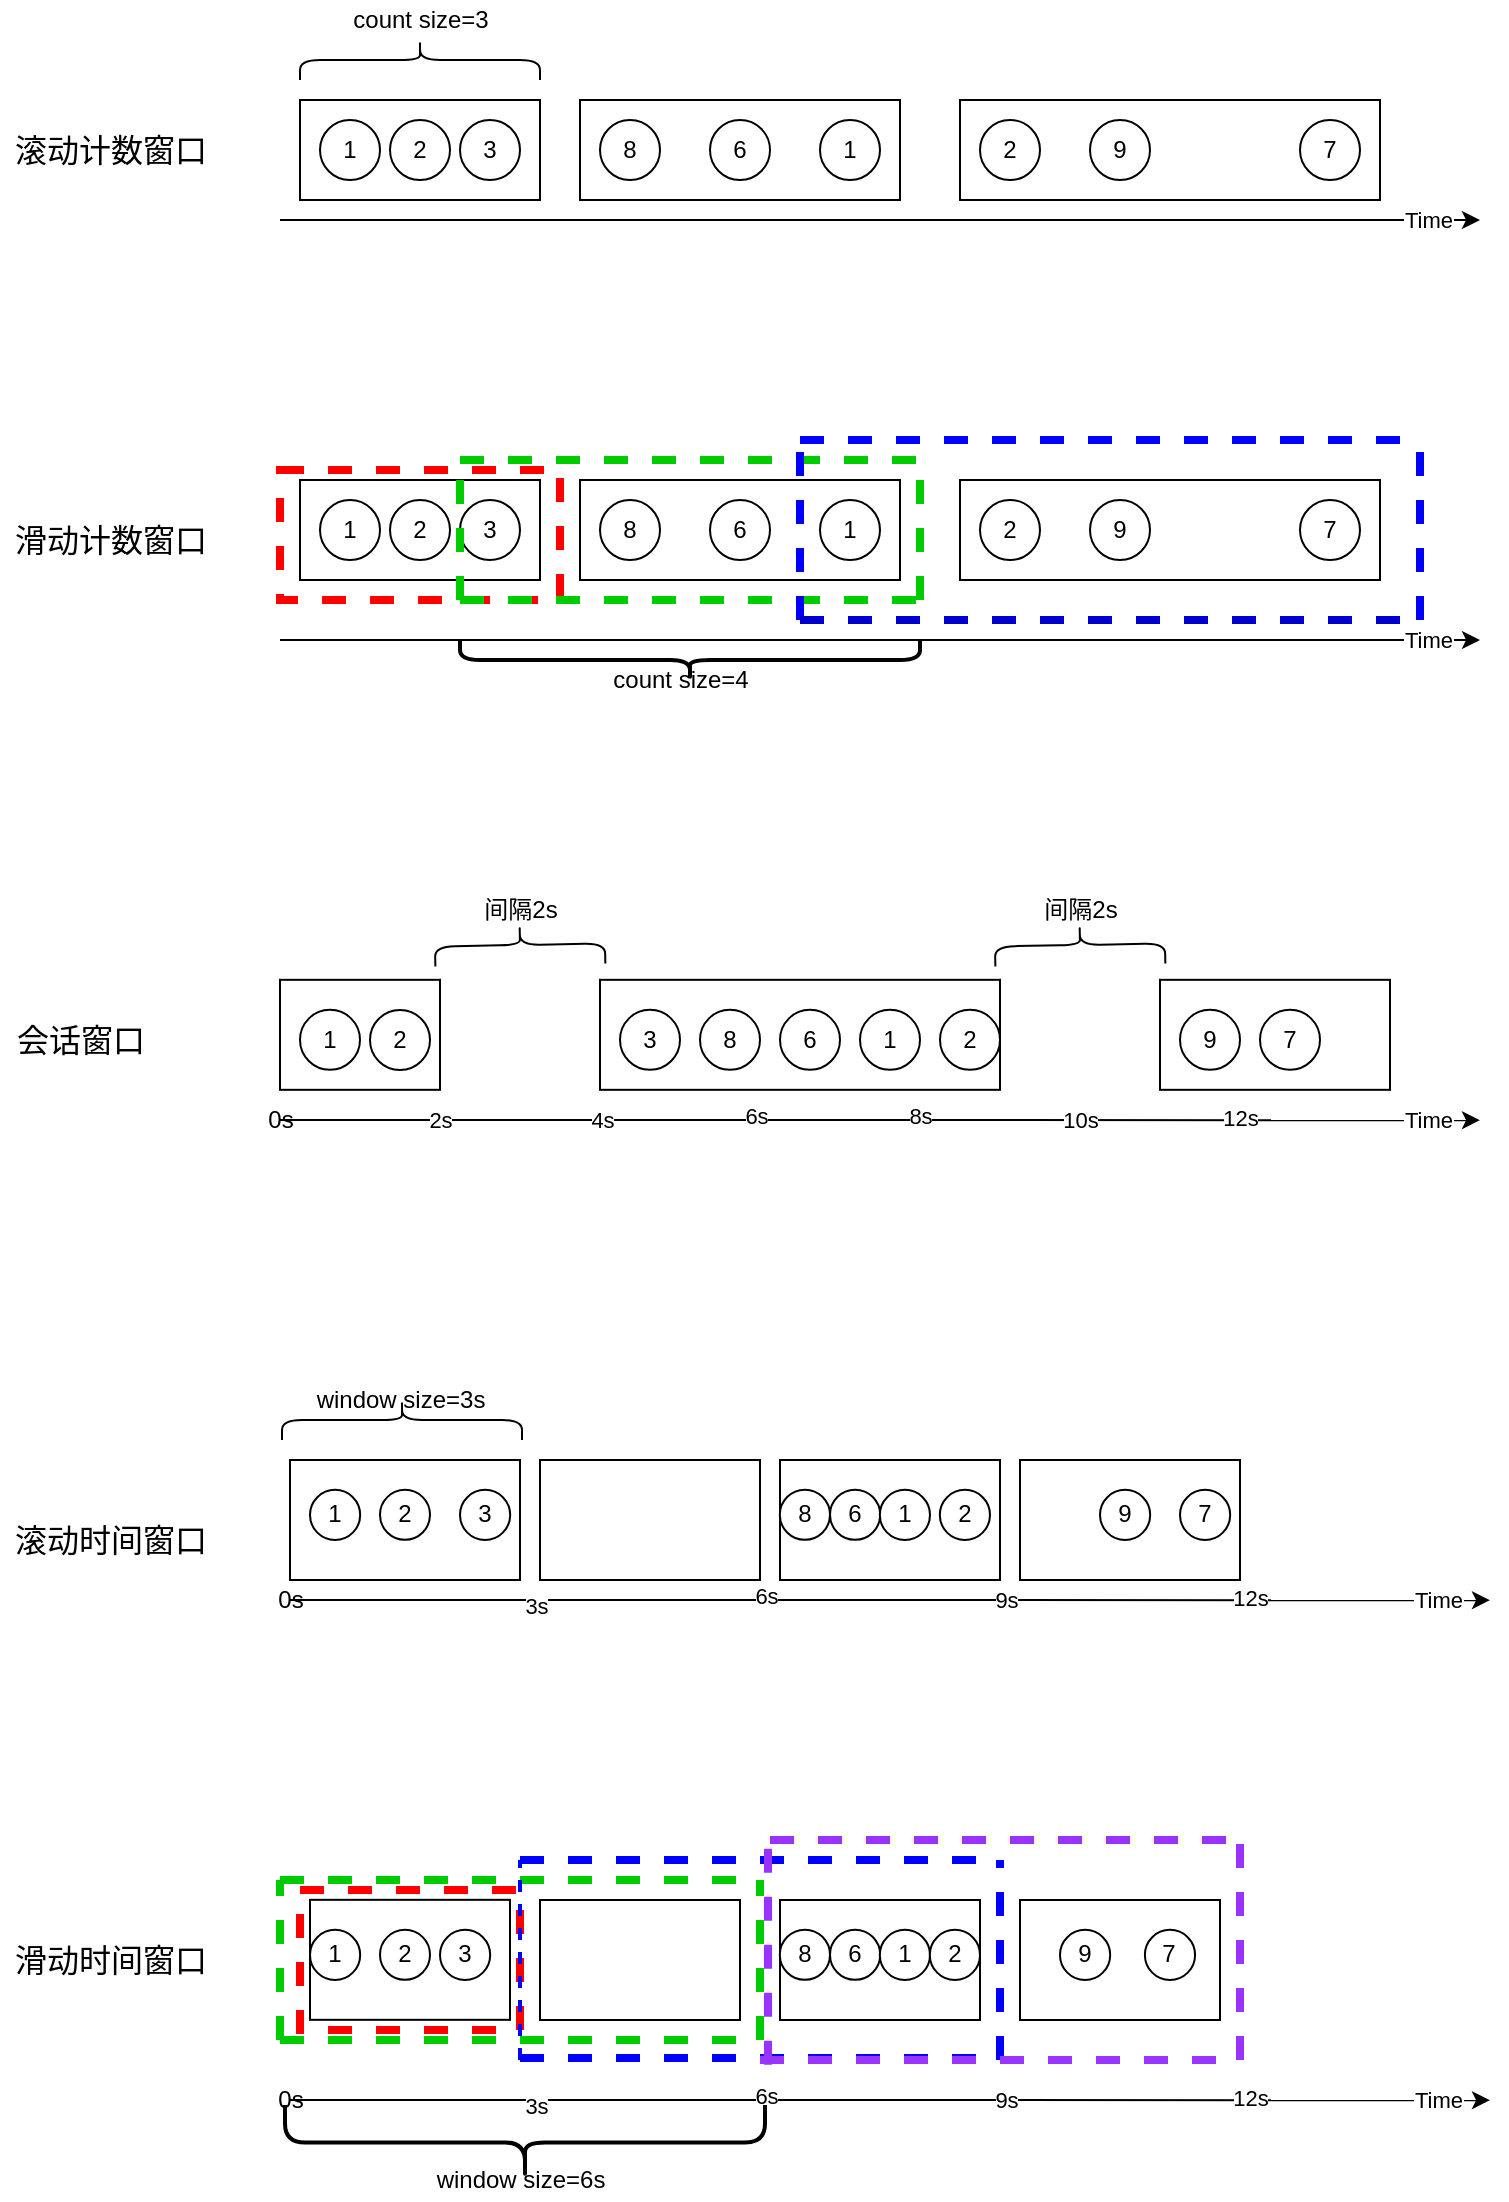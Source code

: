 <mxfile version="13.5.8" type="github">
  <diagram id="mRK1zC10a4YXBNRhGLgW" name="Page-1">
    <mxGraphModel dx="946" dy="662" grid="1" gridSize="10" guides="1" tooltips="1" connect="1" arrows="1" fold="1" page="1" pageScale="1" pageWidth="827" pageHeight="1169" background="none" math="0" shadow="0">
      <root>
        <mxCell id="0" />
        <mxCell id="1" parent="0" />
        <mxCell id="Za427O05cXuheI7HC3TR-265" value="" style="rounded=0;whiteSpace=wrap;html=1;strokeWidth=4;strokeColor=#FF0000;dashed=1;" parent="1" vertex="1">
          <mxGeometry x="170" y="1015" width="110" height="70" as="geometry" />
        </mxCell>
        <mxCell id="Za427O05cXuheI7HC3TR-227" value="" style="rounded=0;whiteSpace=wrap;html=1;strokeWidth=1;" parent="1" vertex="1">
          <mxGeometry x="530" y="800" width="110" height="60" as="geometry" />
        </mxCell>
        <mxCell id="Za427O05cXuheI7HC3TR-226" value="" style="rounded=0;whiteSpace=wrap;html=1;strokeWidth=1;" parent="1" vertex="1">
          <mxGeometry x="410" y="800" width="110" height="60" as="geometry" />
        </mxCell>
        <mxCell id="Za427O05cXuheI7HC3TR-225" value="" style="rounded=0;whiteSpace=wrap;html=1;strokeWidth=1;" parent="1" vertex="1">
          <mxGeometry x="290" y="800" width="110" height="60" as="geometry" />
        </mxCell>
        <mxCell id="Za427O05cXuheI7HC3TR-224" value="" style="rounded=0;whiteSpace=wrap;html=1;strokeWidth=1;" parent="1" vertex="1">
          <mxGeometry x="165" y="800" width="115" height="60" as="geometry" />
        </mxCell>
        <mxCell id="Za427O05cXuheI7HC3TR-124" value="" style="rounded=0;whiteSpace=wrap;html=1;strokeColor=#000000;strokeWidth=1;" parent="1" vertex="1">
          <mxGeometry x="600" y="559.91" width="115" height="55" as="geometry" />
        </mxCell>
        <mxCell id="Za427O05cXuheI7HC3TR-121" value="" style="rounded=0;whiteSpace=wrap;html=1;strokeColor=#000000;strokeWidth=1;" parent="1" vertex="1">
          <mxGeometry x="320" y="559.91" width="200" height="55" as="geometry" />
        </mxCell>
        <mxCell id="Za427O05cXuheI7HC3TR-119" value="" style="rounded=0;whiteSpace=wrap;html=1;strokeWidth=1;" parent="1" vertex="1">
          <mxGeometry x="160" y="559.91" width="80" height="55" as="geometry" />
        </mxCell>
        <mxCell id="Za427O05cXuheI7HC3TR-71" value="" style="rounded=0;whiteSpace=wrap;html=1;strokeWidth=4;dashed=1;strokeColor=#FF0000;" parent="1" vertex="1">
          <mxGeometry x="160" y="305" width="140" height="65" as="geometry" />
        </mxCell>
        <mxCell id="Za427O05cXuheI7HC3TR-1" value="" style="endArrow=classic;html=1;" parent="1" edge="1">
          <mxGeometry relative="1" as="geometry">
            <mxPoint x="160" y="180" as="sourcePoint" />
            <mxPoint x="760" y="180" as="targetPoint" />
          </mxGeometry>
        </mxCell>
        <mxCell id="Za427O05cXuheI7HC3TR-31" value="Time" style="edgeLabel;html=1;align=center;verticalAlign=middle;resizable=0;points=[];" parent="Za427O05cXuheI7HC3TR-1" vertex="1" connectable="0">
          <mxGeometry x="0.823" y="-2" relative="1" as="geometry">
            <mxPoint x="27" y="-2" as="offset" />
          </mxGeometry>
        </mxCell>
        <mxCell id="Za427O05cXuheI7HC3TR-7" value="" style="rounded=0;whiteSpace=wrap;html=1;" parent="1" vertex="1">
          <mxGeometry x="170" y="120" width="120" height="50" as="geometry" />
        </mxCell>
        <mxCell id="Za427O05cXuheI7HC3TR-10" value="1" style="ellipse;whiteSpace=wrap;html=1;aspect=fixed;" parent="1" vertex="1">
          <mxGeometry x="180" y="130" width="30" height="30" as="geometry" />
        </mxCell>
        <mxCell id="Za427O05cXuheI7HC3TR-12" value="2" style="ellipse;whiteSpace=wrap;html=1;aspect=fixed;" parent="1" vertex="1">
          <mxGeometry x="215" y="130" width="30" height="30" as="geometry" />
        </mxCell>
        <mxCell id="Za427O05cXuheI7HC3TR-13" value="3" style="ellipse;whiteSpace=wrap;html=1;aspect=fixed;" parent="1" vertex="1">
          <mxGeometry x="250" y="130" width="30" height="30" as="geometry" />
        </mxCell>
        <mxCell id="Za427O05cXuheI7HC3TR-19" value="" style="rounded=0;whiteSpace=wrap;html=1;" parent="1" vertex="1">
          <mxGeometry x="310" y="120" width="160" height="50" as="geometry" />
        </mxCell>
        <mxCell id="Za427O05cXuheI7HC3TR-20" value="8" style="ellipse;whiteSpace=wrap;html=1;aspect=fixed;" parent="1" vertex="1">
          <mxGeometry x="320" y="130" width="30" height="30" as="geometry" />
        </mxCell>
        <mxCell id="Za427O05cXuheI7HC3TR-21" value="6" style="ellipse;whiteSpace=wrap;html=1;aspect=fixed;" parent="1" vertex="1">
          <mxGeometry x="375" y="130" width="30" height="30" as="geometry" />
        </mxCell>
        <mxCell id="Za427O05cXuheI7HC3TR-22" value="1" style="ellipse;whiteSpace=wrap;html=1;aspect=fixed;" parent="1" vertex="1">
          <mxGeometry x="430" y="130" width="30" height="30" as="geometry" />
        </mxCell>
        <mxCell id="Za427O05cXuheI7HC3TR-23" value="" style="shape=curlyBracket;whiteSpace=wrap;html=1;rounded=1;rotation=90;" parent="1" vertex="1">
          <mxGeometry x="220" y="40" width="20" height="120" as="geometry" />
        </mxCell>
        <mxCell id="Za427O05cXuheI7HC3TR-26" value="" style="rounded=0;whiteSpace=wrap;html=1;" parent="1" vertex="1">
          <mxGeometry x="500" y="120" width="210" height="50" as="geometry" />
        </mxCell>
        <mxCell id="Za427O05cXuheI7HC3TR-27" value="2" style="ellipse;whiteSpace=wrap;html=1;aspect=fixed;" parent="1" vertex="1">
          <mxGeometry x="510" y="130" width="30" height="30" as="geometry" />
        </mxCell>
        <mxCell id="Za427O05cXuheI7HC3TR-28" value="9" style="ellipse;whiteSpace=wrap;html=1;aspect=fixed;" parent="1" vertex="1">
          <mxGeometry x="565" y="130" width="30" height="30" as="geometry" />
        </mxCell>
        <mxCell id="Za427O05cXuheI7HC3TR-29" value="7" style="ellipse;whiteSpace=wrap;html=1;aspect=fixed;" parent="1" vertex="1">
          <mxGeometry x="670" y="130" width="30" height="30" as="geometry" />
        </mxCell>
        <mxCell id="Za427O05cXuheI7HC3TR-30" value="count size=3" style="text;html=1;align=center;verticalAlign=middle;resizable=0;points=[];autosize=1;" parent="1" vertex="1">
          <mxGeometry x="190" y="70" width="80" height="20" as="geometry" />
        </mxCell>
        <mxCell id="Za427O05cXuheI7HC3TR-32" value="" style="endArrow=classic;html=1;" parent="1" edge="1">
          <mxGeometry relative="1" as="geometry">
            <mxPoint x="160" y="390" as="sourcePoint" />
            <mxPoint x="760" y="390" as="targetPoint" />
          </mxGeometry>
        </mxCell>
        <mxCell id="Za427O05cXuheI7HC3TR-33" value="Time" style="edgeLabel;html=1;align=center;verticalAlign=middle;resizable=0;points=[];" parent="Za427O05cXuheI7HC3TR-32" vertex="1" connectable="0">
          <mxGeometry x="0.823" y="-2" relative="1" as="geometry">
            <mxPoint x="27" y="-2" as="offset" />
          </mxGeometry>
        </mxCell>
        <mxCell id="Za427O05cXuheI7HC3TR-34" value="" style="rounded=0;whiteSpace=wrap;html=1;" parent="1" vertex="1">
          <mxGeometry x="170" y="310" width="120" height="50" as="geometry" />
        </mxCell>
        <mxCell id="Za427O05cXuheI7HC3TR-35" value="1" style="ellipse;whiteSpace=wrap;html=1;aspect=fixed;" parent="1" vertex="1">
          <mxGeometry x="180" y="320" width="30" height="30" as="geometry" />
        </mxCell>
        <mxCell id="Za427O05cXuheI7HC3TR-36" value="2" style="ellipse;whiteSpace=wrap;html=1;aspect=fixed;" parent="1" vertex="1">
          <mxGeometry x="215" y="320" width="30" height="30" as="geometry" />
        </mxCell>
        <mxCell id="Za427O05cXuheI7HC3TR-37" value="3" style="ellipse;whiteSpace=wrap;html=1;aspect=fixed;" parent="1" vertex="1">
          <mxGeometry x="250" y="320" width="30" height="30" as="geometry" />
        </mxCell>
        <mxCell id="Za427O05cXuheI7HC3TR-38" value="" style="rounded=0;whiteSpace=wrap;html=1;" parent="1" vertex="1">
          <mxGeometry x="310" y="310" width="160" height="50" as="geometry" />
        </mxCell>
        <mxCell id="Za427O05cXuheI7HC3TR-39" value="8" style="ellipse;whiteSpace=wrap;html=1;aspect=fixed;" parent="1" vertex="1">
          <mxGeometry x="320" y="320" width="30" height="30" as="geometry" />
        </mxCell>
        <mxCell id="Za427O05cXuheI7HC3TR-40" value="6" style="ellipse;whiteSpace=wrap;html=1;aspect=fixed;" parent="1" vertex="1">
          <mxGeometry x="375" y="320" width="30" height="30" as="geometry" />
        </mxCell>
        <mxCell id="Za427O05cXuheI7HC3TR-41" value="1" style="ellipse;whiteSpace=wrap;html=1;aspect=fixed;" parent="1" vertex="1">
          <mxGeometry x="430" y="320" width="30" height="30" as="geometry" />
        </mxCell>
        <mxCell id="Za427O05cXuheI7HC3TR-43" value="" style="rounded=0;whiteSpace=wrap;html=1;" parent="1" vertex="1">
          <mxGeometry x="500" y="310" width="210" height="50" as="geometry" />
        </mxCell>
        <mxCell id="Za427O05cXuheI7HC3TR-44" value="2" style="ellipse;whiteSpace=wrap;html=1;aspect=fixed;" parent="1" vertex="1">
          <mxGeometry x="510" y="320" width="30" height="30" as="geometry" />
        </mxCell>
        <mxCell id="Za427O05cXuheI7HC3TR-45" value="9" style="ellipse;whiteSpace=wrap;html=1;aspect=fixed;" parent="1" vertex="1">
          <mxGeometry x="565" y="320" width="30" height="30" as="geometry" />
        </mxCell>
        <mxCell id="Za427O05cXuheI7HC3TR-46" value="7" style="ellipse;whiteSpace=wrap;html=1;aspect=fixed;" parent="1" vertex="1">
          <mxGeometry x="670" y="320" width="30" height="30" as="geometry" />
        </mxCell>
        <mxCell id="Za427O05cXuheI7HC3TR-61" value="" style="endArrow=none;dashed=1;html=1;strokeWidth=4;strokeColor=#00CC00;" parent="1" edge="1">
          <mxGeometry width="50" height="50" relative="1" as="geometry">
            <mxPoint x="250" y="370" as="sourcePoint" />
            <mxPoint x="250" y="300" as="targetPoint" />
          </mxGeometry>
        </mxCell>
        <mxCell id="Za427O05cXuheI7HC3TR-63" value="" style="endArrow=none;dashed=1;html=1;strokeWidth=4;strokeColor=#00CC00;" parent="1" edge="1">
          <mxGeometry width="50" height="50" relative="1" as="geometry">
            <mxPoint x="250" y="300" as="sourcePoint" />
            <mxPoint x="480" y="300" as="targetPoint" />
          </mxGeometry>
        </mxCell>
        <mxCell id="Za427O05cXuheI7HC3TR-64" value="" style="endArrow=none;dashed=1;html=1;strokeWidth=4;strokeColor=#00CC00;" parent="1" edge="1">
          <mxGeometry width="50" height="50" relative="1" as="geometry">
            <mxPoint x="480" y="370" as="sourcePoint" />
            <mxPoint x="480" y="300" as="targetPoint" />
          </mxGeometry>
        </mxCell>
        <mxCell id="Za427O05cXuheI7HC3TR-65" value="" style="endArrow=none;dashed=1;html=1;strokeWidth=4;strokeColor=#00CC00;" parent="1" edge="1">
          <mxGeometry width="50" height="50" relative="1" as="geometry">
            <mxPoint x="250" y="370" as="sourcePoint" />
            <mxPoint x="480" y="370" as="targetPoint" />
          </mxGeometry>
        </mxCell>
        <mxCell id="Za427O05cXuheI7HC3TR-66" value="" style="endArrow=none;dashed=1;html=1;strokeWidth=4;strokeColor=#0000FF;" parent="1" edge="1">
          <mxGeometry width="50" height="50" relative="1" as="geometry">
            <mxPoint x="420" y="380" as="sourcePoint" />
            <mxPoint x="420" y="290" as="targetPoint" />
          </mxGeometry>
        </mxCell>
        <mxCell id="Za427O05cXuheI7HC3TR-67" value="" style="endArrow=none;dashed=1;html=1;strokeWidth=4;strokeColor=#0000FF;" parent="1" edge="1">
          <mxGeometry width="50" height="50" relative="1" as="geometry">
            <mxPoint x="420" y="290" as="sourcePoint" />
            <mxPoint x="730" y="290" as="targetPoint" />
          </mxGeometry>
        </mxCell>
        <mxCell id="Za427O05cXuheI7HC3TR-68" value="" style="endArrow=none;dashed=1;html=1;strokeWidth=4;strokeColor=#0000FF;" parent="1" edge="1">
          <mxGeometry width="50" height="50" relative="1" as="geometry">
            <mxPoint x="730" y="380" as="sourcePoint" />
            <mxPoint x="730" y="290" as="targetPoint" />
          </mxGeometry>
        </mxCell>
        <mxCell id="Za427O05cXuheI7HC3TR-69" value="" style="endArrow=none;dashed=1;html=1;strokeWidth=4;strokeColor=#0000CC;" parent="1" edge="1">
          <mxGeometry width="50" height="50" relative="1" as="geometry">
            <mxPoint x="420" y="380" as="sourcePoint" />
            <mxPoint x="730" y="380" as="targetPoint" />
          </mxGeometry>
        </mxCell>
        <mxCell id="Za427O05cXuheI7HC3TR-92" value="" style="endArrow=classic;html=1;" parent="1" edge="1">
          <mxGeometry relative="1" as="geometry">
            <mxPoint x="160" y="630" as="sourcePoint" />
            <mxPoint x="760" y="630.09" as="targetPoint" />
          </mxGeometry>
        </mxCell>
        <mxCell id="Za427O05cXuheI7HC3TR-93" value="Time" style="edgeLabel;html=1;align=center;verticalAlign=middle;resizable=0;points=[];" parent="Za427O05cXuheI7HC3TR-92" vertex="1" connectable="0">
          <mxGeometry x="0.823" y="-2" relative="1" as="geometry">
            <mxPoint x="27" y="-2" as="offset" />
          </mxGeometry>
        </mxCell>
        <mxCell id="Za427O05cXuheI7HC3TR-110" value="2s" style="edgeLabel;html=1;align=center;verticalAlign=middle;resizable=0;points=[];" parent="Za427O05cXuheI7HC3TR-92" vertex="1" connectable="0">
          <mxGeometry x="-0.506" relative="1" as="geometry">
            <mxPoint x="-68" as="offset" />
          </mxGeometry>
        </mxCell>
        <mxCell id="Za427O05cXuheI7HC3TR-112" value="4s" style="edgeLabel;html=1;align=center;verticalAlign=middle;resizable=0;points=[];" parent="Za427O05cXuheI7HC3TR-92" vertex="1" connectable="0">
          <mxGeometry x="-0.272" y="2" relative="1" as="geometry">
            <mxPoint x="-58" y="1.97" as="offset" />
          </mxGeometry>
        </mxCell>
        <mxCell id="Za427O05cXuheI7HC3TR-114" value="8s" style="edgeLabel;html=1;align=center;verticalAlign=middle;resizable=0;points=[];" parent="Za427O05cXuheI7HC3TR-92" vertex="1" connectable="0">
          <mxGeometry x="0.203" y="2" relative="1" as="geometry">
            <mxPoint x="-41" as="offset" />
          </mxGeometry>
        </mxCell>
        <mxCell id="Za427O05cXuheI7HC3TR-115" value="10s" style="edgeLabel;html=1;align=center;verticalAlign=middle;resizable=0;points=[];" parent="Za427O05cXuheI7HC3TR-92" vertex="1" connectable="0">
          <mxGeometry x="0.456" relative="1" as="geometry">
            <mxPoint x="-37" as="offset" />
          </mxGeometry>
        </mxCell>
        <mxCell id="Za427O05cXuheI7HC3TR-116" value="12s" style="edgeLabel;html=1;align=center;verticalAlign=middle;resizable=0;points=[];" parent="Za427O05cXuheI7HC3TR-92" vertex="1" connectable="0">
          <mxGeometry x="0.694" y="1" relative="1" as="geometry">
            <mxPoint x="-28" as="offset" />
          </mxGeometry>
        </mxCell>
        <mxCell id="Za427O05cXuheI7HC3TR-95" value="1" style="ellipse;whiteSpace=wrap;html=1;aspect=fixed;" parent="1" vertex="1">
          <mxGeometry x="170" y="574.91" width="30" height="30" as="geometry" />
        </mxCell>
        <mxCell id="Za427O05cXuheI7HC3TR-96" value="2" style="ellipse;whiteSpace=wrap;html=1;aspect=fixed;" parent="1" vertex="1">
          <mxGeometry x="205" y="575" width="30" height="30" as="geometry" />
        </mxCell>
        <mxCell id="Za427O05cXuheI7HC3TR-101" value="3" style="ellipse;whiteSpace=wrap;html=1;aspect=fixed;" parent="1" vertex="1">
          <mxGeometry x="330" y="574.91" width="30" height="30" as="geometry" />
        </mxCell>
        <mxCell id="Za427O05cXuheI7HC3TR-104" value="8" style="ellipse;whiteSpace=wrap;html=1;aspect=fixed;" parent="1" vertex="1">
          <mxGeometry x="370" y="574.91" width="30" height="30" as="geometry" />
        </mxCell>
        <mxCell id="Za427O05cXuheI7HC3TR-105" value="6" style="ellipse;whiteSpace=wrap;html=1;aspect=fixed;" parent="1" vertex="1">
          <mxGeometry x="410" y="574.91" width="30" height="30" as="geometry" />
        </mxCell>
        <mxCell id="Za427O05cXuheI7HC3TR-106" value="1" style="ellipse;whiteSpace=wrap;html=1;aspect=fixed;" parent="1" vertex="1">
          <mxGeometry x="450" y="574.91" width="30" height="30" as="geometry" />
        </mxCell>
        <mxCell id="Za427O05cXuheI7HC3TR-113" value="6s" style="edgeLabel;html=1;align=center;verticalAlign=middle;resizable=0;points=[];" parent="1" vertex="1" connectable="0">
          <mxGeometry x="330" y="630" as="geometry">
            <mxPoint x="68" y="-2" as="offset" />
          </mxGeometry>
        </mxCell>
        <mxCell id="Za427O05cXuheI7HC3TR-118" value="9" style="ellipse;whiteSpace=wrap;html=1;aspect=fixed;" parent="1" vertex="1">
          <mxGeometry x="610" y="574.91" width="30" height="30" as="geometry" />
        </mxCell>
        <mxCell id="Za427O05cXuheI7HC3TR-122" value="2" style="ellipse;whiteSpace=wrap;html=1;aspect=fixed;" parent="1" vertex="1">
          <mxGeometry x="490" y="574.91" width="30" height="30" as="geometry" />
        </mxCell>
        <mxCell id="Za427O05cXuheI7HC3TR-123" value="7" style="ellipse;whiteSpace=wrap;html=1;aspect=fixed;" parent="1" vertex="1">
          <mxGeometry x="650" y="574.91" width="30" height="30" as="geometry" />
        </mxCell>
        <mxCell id="Za427O05cXuheI7HC3TR-125" value="" style="shape=curlyBracket;whiteSpace=wrap;html=1;rounded=1;strokeColor=#000000;strokeWidth=1;rotation=89;" parent="1" vertex="1">
          <mxGeometry x="270" y="500" width="20" height="85" as="geometry" />
        </mxCell>
        <mxCell id="Za427O05cXuheI7HC3TR-126" value="" style="shape=curlyBracket;whiteSpace=wrap;html=1;rounded=1;strokeColor=#000000;strokeWidth=1;rotation=89;" parent="1" vertex="1">
          <mxGeometry x="550" y="500" width="20" height="85" as="geometry" />
        </mxCell>
        <mxCell id="Za427O05cXuheI7HC3TR-127" value="间隔2s" style="text;html=1;align=center;verticalAlign=middle;resizable=0;points=[];autosize=1;" parent="1" vertex="1">
          <mxGeometry x="255" y="514.91" width="50" height="20" as="geometry" />
        </mxCell>
        <mxCell id="Za427O05cXuheI7HC3TR-128" value="间隔2s" style="text;html=1;align=center;verticalAlign=middle;resizable=0;points=[];autosize=1;" parent="1" vertex="1">
          <mxGeometry x="535" y="514.91" width="50" height="20" as="geometry" />
        </mxCell>
        <mxCell id="Za427O05cXuheI7HC3TR-130" value="&lt;span style=&quot;font-size: medium&quot;&gt;滚动计数窗口&lt;/span&gt;&lt;span style=&quot;font-size: medium&quot;&gt;&lt;br&gt;&lt;/span&gt;" style="text;html=1;align=center;verticalAlign=middle;resizable=0;points=[];autosize=1;" parent="1" vertex="1">
          <mxGeometry x="20" y="135" width="110" height="20" as="geometry" />
        </mxCell>
        <mxCell id="Za427O05cXuheI7HC3TR-132" value="&lt;span style=&quot;font-size: medium&quot;&gt;滑动计数窗口&lt;/span&gt;&lt;span style=&quot;font-size: medium&quot;&gt;&lt;br&gt;&lt;/span&gt;" style="text;html=1;align=center;verticalAlign=middle;resizable=0;points=[];autosize=1;" parent="1" vertex="1">
          <mxGeometry x="20" y="330" width="110" height="20" as="geometry" />
        </mxCell>
        <mxCell id="Za427O05cXuheI7HC3TR-134" value="&lt;span style=&quot;font-size: medium&quot;&gt;会话窗口&lt;/span&gt;&lt;span style=&quot;font-size: medium&quot;&gt;&lt;br&gt;&lt;/span&gt;" style="text;html=1;align=center;verticalAlign=middle;resizable=0;points=[];autosize=1;" parent="1" vertex="1">
          <mxGeometry x="20" y="580" width="80" height="20" as="geometry" />
        </mxCell>
        <mxCell id="Za427O05cXuheI7HC3TR-193" value="0s" style="text;html=1;align=center;verticalAlign=middle;resizable=0;points=[];autosize=1;" parent="1" vertex="1">
          <mxGeometry x="145" y="620" width="30" height="20" as="geometry" />
        </mxCell>
        <mxCell id="Za427O05cXuheI7HC3TR-197" value="" style="endArrow=classic;html=1;" parent="1" edge="1">
          <mxGeometry relative="1" as="geometry">
            <mxPoint x="165" y="870" as="sourcePoint" />
            <mxPoint x="765" y="870.09" as="targetPoint" />
          </mxGeometry>
        </mxCell>
        <mxCell id="Za427O05cXuheI7HC3TR-198" value="Time" style="edgeLabel;html=1;align=center;verticalAlign=middle;resizable=0;points=[];" parent="Za427O05cXuheI7HC3TR-197" vertex="1" connectable="0">
          <mxGeometry x="0.823" y="-2" relative="1" as="geometry">
            <mxPoint x="27" y="-2" as="offset" />
          </mxGeometry>
        </mxCell>
        <mxCell id="Za427O05cXuheI7HC3TR-203" value="12s" style="edgeLabel;html=1;align=center;verticalAlign=middle;resizable=0;points=[];" parent="Za427O05cXuheI7HC3TR-197" vertex="1" connectable="0">
          <mxGeometry x="0.694" y="1" relative="1" as="geometry">
            <mxPoint x="-28" as="offset" />
          </mxGeometry>
        </mxCell>
        <mxCell id="Za427O05cXuheI7HC3TR-228" value="3s" style="edgeLabel;html=1;align=center;verticalAlign=middle;resizable=0;points=[];" parent="Za427O05cXuheI7HC3TR-197" vertex="1" connectable="0">
          <mxGeometry x="-0.59" y="-3" relative="1" as="geometry">
            <mxPoint as="offset" />
          </mxGeometry>
        </mxCell>
        <mxCell id="Za427O05cXuheI7HC3TR-229" value="9s" style="edgeLabel;html=1;align=center;verticalAlign=middle;resizable=0;points=[];" parent="Za427O05cXuheI7HC3TR-197" vertex="1" connectable="0">
          <mxGeometry x="0.193" y="-3" relative="1" as="geometry">
            <mxPoint y="-3.05" as="offset" />
          </mxGeometry>
        </mxCell>
        <mxCell id="Za427O05cXuheI7HC3TR-204" value="1" style="ellipse;whiteSpace=wrap;html=1;aspect=fixed;" parent="1" vertex="1">
          <mxGeometry x="175" y="814.91" width="25.09" height="25.09" as="geometry" />
        </mxCell>
        <mxCell id="Za427O05cXuheI7HC3TR-205" value="2" style="ellipse;whiteSpace=wrap;html=1;aspect=fixed;" parent="1" vertex="1">
          <mxGeometry x="210" y="814.91" width="25" height="25" as="geometry" />
        </mxCell>
        <mxCell id="Za427O05cXuheI7HC3TR-206" value="3" style="ellipse;whiteSpace=wrap;html=1;aspect=fixed;" parent="1" vertex="1">
          <mxGeometry x="250" y="814.91" width="25.09" height="25.09" as="geometry" />
        </mxCell>
        <mxCell id="Za427O05cXuheI7HC3TR-207" value="8" style="ellipse;whiteSpace=wrap;html=1;aspect=fixed;" parent="1" vertex="1">
          <mxGeometry x="409.91" y="814.82" width="25.09" height="25.09" as="geometry" />
        </mxCell>
        <mxCell id="Za427O05cXuheI7HC3TR-208" value="6" style="ellipse;whiteSpace=wrap;html=1;aspect=fixed;" parent="1" vertex="1">
          <mxGeometry x="435" y="814.82" width="25.09" height="25.09" as="geometry" />
        </mxCell>
        <mxCell id="Za427O05cXuheI7HC3TR-209" value="1" style="ellipse;whiteSpace=wrap;html=1;aspect=fixed;" parent="1" vertex="1">
          <mxGeometry x="459.91" y="814.91" width="25.09" height="25.09" as="geometry" />
        </mxCell>
        <mxCell id="Za427O05cXuheI7HC3TR-210" value="6s" style="edgeLabel;html=1;align=center;verticalAlign=middle;resizable=0;points=[];" parent="1" vertex="1" connectable="0">
          <mxGeometry x="335" y="870" as="geometry">
            <mxPoint x="68" y="-2" as="offset" />
          </mxGeometry>
        </mxCell>
        <mxCell id="Za427O05cXuheI7HC3TR-211" value="9" style="ellipse;whiteSpace=wrap;html=1;aspect=fixed;" parent="1" vertex="1">
          <mxGeometry x="570" y="814.91" width="25.09" height="25.09" as="geometry" />
        </mxCell>
        <mxCell id="Za427O05cXuheI7HC3TR-212" value="2" style="ellipse;whiteSpace=wrap;html=1;aspect=fixed;" parent="1" vertex="1">
          <mxGeometry x="489.91" y="814.91" width="25.09" height="25.09" as="geometry" />
        </mxCell>
        <mxCell id="Za427O05cXuheI7HC3TR-213" value="7" style="ellipse;whiteSpace=wrap;html=1;aspect=fixed;" parent="1" vertex="1">
          <mxGeometry x="610" y="814.91" width="25.09" height="25.09" as="geometry" />
        </mxCell>
        <mxCell id="Za427O05cXuheI7HC3TR-218" value="0s" style="text;html=1;align=center;verticalAlign=middle;resizable=0;points=[];autosize=1;" parent="1" vertex="1">
          <mxGeometry x="150" y="860" width="30" height="20" as="geometry" />
        </mxCell>
        <mxCell id="Za427O05cXuheI7HC3TR-230" value="&lt;span style=&quot;font-size: medium&quot;&gt;滚动时间窗口&lt;/span&gt;&lt;span style=&quot;font-size: medium&quot;&gt;&lt;br&gt;&lt;/span&gt;" style="text;html=1;align=center;verticalAlign=middle;resizable=0;points=[];autosize=1;" parent="1" vertex="1">
          <mxGeometry x="20" y="830" width="110" height="20" as="geometry" />
        </mxCell>
        <mxCell id="Za427O05cXuheI7HC3TR-232" value="" style="rounded=0;whiteSpace=wrap;html=1;strokeColor=#000000;strokeWidth=1;" parent="1" vertex="1">
          <mxGeometry x="530" y="1020" width="100" height="60" as="geometry" />
        </mxCell>
        <mxCell id="Za427O05cXuheI7HC3TR-233" value="" style="rounded=0;whiteSpace=wrap;html=1;strokeColor=#000000;strokeWidth=1;" parent="1" vertex="1">
          <mxGeometry x="410" y="1020" width="100" height="60" as="geometry" />
        </mxCell>
        <mxCell id="Za427O05cXuheI7HC3TR-234" value="" style="rounded=0;whiteSpace=wrap;html=1;strokeColor=#000000;strokeWidth=1;" parent="1" vertex="1">
          <mxGeometry x="290" y="1020" width="100" height="60" as="geometry" />
        </mxCell>
        <mxCell id="Za427O05cXuheI7HC3TR-235" value="" style="rounded=0;whiteSpace=wrap;html=1;strokeColor=#000000;strokeWidth=1;" parent="1" vertex="1">
          <mxGeometry x="175" y="1019.91" width="100" height="60" as="geometry" />
        </mxCell>
        <mxCell id="Za427O05cXuheI7HC3TR-236" value="" style="endArrow=classic;html=1;" parent="1" edge="1">
          <mxGeometry relative="1" as="geometry">
            <mxPoint x="165" y="1120" as="sourcePoint" />
            <mxPoint x="765" y="1120.09" as="targetPoint" />
          </mxGeometry>
        </mxCell>
        <mxCell id="Za427O05cXuheI7HC3TR-237" value="Time" style="edgeLabel;html=1;align=center;verticalAlign=middle;resizable=0;points=[];" parent="Za427O05cXuheI7HC3TR-236" vertex="1" connectable="0">
          <mxGeometry x="0.823" y="-2" relative="1" as="geometry">
            <mxPoint x="27" y="-2" as="offset" />
          </mxGeometry>
        </mxCell>
        <mxCell id="Za427O05cXuheI7HC3TR-238" value="12s" style="edgeLabel;html=1;align=center;verticalAlign=middle;resizable=0;points=[];" parent="Za427O05cXuheI7HC3TR-236" vertex="1" connectable="0">
          <mxGeometry x="0.694" y="1" relative="1" as="geometry">
            <mxPoint x="-28" as="offset" />
          </mxGeometry>
        </mxCell>
        <mxCell id="Za427O05cXuheI7HC3TR-239" value="3s" style="edgeLabel;html=1;align=center;verticalAlign=middle;resizable=0;points=[];" parent="Za427O05cXuheI7HC3TR-236" vertex="1" connectable="0">
          <mxGeometry x="-0.59" y="-3" relative="1" as="geometry">
            <mxPoint as="offset" />
          </mxGeometry>
        </mxCell>
        <mxCell id="Za427O05cXuheI7HC3TR-240" value="9s" style="edgeLabel;html=1;align=center;verticalAlign=middle;resizable=0;points=[];" parent="Za427O05cXuheI7HC3TR-236" vertex="1" connectable="0">
          <mxGeometry x="0.193" y="-3" relative="1" as="geometry">
            <mxPoint y="-3.05" as="offset" />
          </mxGeometry>
        </mxCell>
        <mxCell id="Za427O05cXuheI7HC3TR-241" value="1" style="ellipse;whiteSpace=wrap;html=1;aspect=fixed;" parent="1" vertex="1">
          <mxGeometry x="175" y="1034.91" width="25.09" height="25.09" as="geometry" />
        </mxCell>
        <mxCell id="Za427O05cXuheI7HC3TR-242" value="2" style="ellipse;whiteSpace=wrap;html=1;aspect=fixed;" parent="1" vertex="1">
          <mxGeometry x="210" y="1034.91" width="25" height="25" as="geometry" />
        </mxCell>
        <mxCell id="Za427O05cXuheI7HC3TR-243" value="3" style="ellipse;whiteSpace=wrap;html=1;aspect=fixed;" parent="1" vertex="1">
          <mxGeometry x="240" y="1034.91" width="25.09" height="25.09" as="geometry" />
        </mxCell>
        <mxCell id="Za427O05cXuheI7HC3TR-244" value="8" style="ellipse;whiteSpace=wrap;html=1;aspect=fixed;" parent="1" vertex="1">
          <mxGeometry x="409.91" y="1034.82" width="25.09" height="25.09" as="geometry" />
        </mxCell>
        <mxCell id="Za427O05cXuheI7HC3TR-245" value="6" style="ellipse;whiteSpace=wrap;html=1;aspect=fixed;" parent="1" vertex="1">
          <mxGeometry x="435" y="1034.82" width="25.09" height="25.09" as="geometry" />
        </mxCell>
        <mxCell id="Za427O05cXuheI7HC3TR-246" value="1" style="ellipse;whiteSpace=wrap;html=1;aspect=fixed;" parent="1" vertex="1">
          <mxGeometry x="459.91" y="1034.91" width="25.09" height="25.09" as="geometry" />
        </mxCell>
        <mxCell id="Za427O05cXuheI7HC3TR-247" value="6s" style="edgeLabel;html=1;align=center;verticalAlign=middle;resizable=0;points=[];" parent="1" vertex="1" connectable="0">
          <mxGeometry x="335" y="1120" as="geometry">
            <mxPoint x="68" y="-2" as="offset" />
          </mxGeometry>
        </mxCell>
        <mxCell id="Za427O05cXuheI7HC3TR-248" value="9" style="ellipse;whiteSpace=wrap;html=1;aspect=fixed;" parent="1" vertex="1">
          <mxGeometry x="550" y="1034.91" width="25.09" height="25.09" as="geometry" />
        </mxCell>
        <mxCell id="Za427O05cXuheI7HC3TR-249" value="2" style="ellipse;whiteSpace=wrap;html=1;aspect=fixed;" parent="1" vertex="1">
          <mxGeometry x="484.91" y="1034.91" width="25.09" height="25.09" as="geometry" />
        </mxCell>
        <mxCell id="Za427O05cXuheI7HC3TR-250" value="7" style="ellipse;whiteSpace=wrap;html=1;aspect=fixed;" parent="1" vertex="1">
          <mxGeometry x="592.45" y="1034.91" width="25.09" height="25.09" as="geometry" />
        </mxCell>
        <mxCell id="Za427O05cXuheI7HC3TR-251" value="0s" style="text;html=1;align=center;verticalAlign=middle;resizable=0;points=[];autosize=1;" parent="1" vertex="1">
          <mxGeometry x="150" y="1110" width="30" height="20" as="geometry" />
        </mxCell>
        <mxCell id="Za427O05cXuheI7HC3TR-252" value="&lt;span style=&quot;font-size: medium&quot;&gt;滑动时间窗口&lt;/span&gt;&lt;span style=&quot;font-size: medium&quot;&gt;&lt;br&gt;&lt;/span&gt;" style="text;html=1;align=center;verticalAlign=middle;resizable=0;points=[];autosize=1;" parent="1" vertex="1">
          <mxGeometry x="20" y="1039.91" width="110" height="20" as="geometry" />
        </mxCell>
        <mxCell id="Za427O05cXuheI7HC3TR-256" value="" style="shape=curlyBracket;whiteSpace=wrap;html=1;rounded=1;strokeColor=#000000;strokeWidth=1;rotation=90;size=0.5;" parent="1" vertex="1">
          <mxGeometry x="211" y="720" width="20" height="120" as="geometry" />
        </mxCell>
        <mxCell id="Za427O05cXuheI7HC3TR-263" value="window size=3s" style="text;html=1;align=center;verticalAlign=middle;resizable=0;points=[];autosize=1;" parent="1" vertex="1">
          <mxGeometry x="170" y="760" width="100" height="20" as="geometry" />
        </mxCell>
        <mxCell id="Za427O05cXuheI7HC3TR-269" value="" style="endArrow=none;dashed=1;html=1;strokeWidth=4;strokeColor=#00CC00;" parent="1" edge="1">
          <mxGeometry width="50" height="50" relative="1" as="geometry">
            <mxPoint x="160" y="1090" as="sourcePoint" />
            <mxPoint x="160" y="1010" as="targetPoint" />
          </mxGeometry>
        </mxCell>
        <mxCell id="Za427O05cXuheI7HC3TR-271" value="" style="endArrow=none;dashed=1;html=1;strokeColor=#00CC00;strokeWidth=4;" parent="1" edge="1">
          <mxGeometry width="50" height="50" relative="1" as="geometry">
            <mxPoint x="160" y="1010" as="sourcePoint" />
            <mxPoint x="400" y="1010" as="targetPoint" />
          </mxGeometry>
        </mxCell>
        <mxCell id="Za427O05cXuheI7HC3TR-272" value="" style="endArrow=none;dashed=1;html=1;strokeColor=#00CC00;strokeWidth=4;" parent="1" edge="1">
          <mxGeometry width="50" height="50" relative="1" as="geometry">
            <mxPoint x="400" y="1090" as="sourcePoint" />
            <mxPoint x="400" y="1010" as="targetPoint" />
          </mxGeometry>
        </mxCell>
        <mxCell id="Za427O05cXuheI7HC3TR-273" value="" style="endArrow=none;dashed=1;html=1;strokeColor=#00CC00;strokeWidth=4;" parent="1" edge="1">
          <mxGeometry width="50" height="50" relative="1" as="geometry">
            <mxPoint x="160" y="1090" as="sourcePoint" />
            <mxPoint x="400" y="1090" as="targetPoint" />
          </mxGeometry>
        </mxCell>
        <mxCell id="Za427O05cXuheI7HC3TR-274" value="" style="endArrow=none;dashed=1;html=1;strokeWidth=2;strokeColor=#0000FF;" parent="1" edge="1">
          <mxGeometry width="50" height="50" relative="1" as="geometry">
            <mxPoint x="280" y="1100" as="sourcePoint" />
            <mxPoint x="280" y="1000" as="targetPoint" />
          </mxGeometry>
        </mxCell>
        <mxCell id="Za427O05cXuheI7HC3TR-275" value="" style="endArrow=none;dashed=1;html=1;strokeColor=#0000FF;strokeWidth=4;" parent="1" edge="1">
          <mxGeometry width="50" height="50" relative="1" as="geometry">
            <mxPoint x="280" y="1000" as="sourcePoint" />
            <mxPoint x="520" y="1000" as="targetPoint" />
          </mxGeometry>
        </mxCell>
        <mxCell id="Za427O05cXuheI7HC3TR-276" value="" style="endArrow=none;dashed=1;html=1;strokeColor=#0000FF;strokeWidth=4;" parent="1" edge="1">
          <mxGeometry width="50" height="50" relative="1" as="geometry">
            <mxPoint x="520" y="1100" as="sourcePoint" />
            <mxPoint x="520" y="1000" as="targetPoint" />
          </mxGeometry>
        </mxCell>
        <mxCell id="Za427O05cXuheI7HC3TR-277" value="" style="endArrow=none;dashed=1;html=1;strokeColor=#0000FF;strokeWidth=4;" parent="1" edge="1">
          <mxGeometry width="50" height="50" relative="1" as="geometry">
            <mxPoint x="280" y="1099" as="sourcePoint" />
            <mxPoint x="520" y="1099" as="targetPoint" />
          </mxGeometry>
        </mxCell>
        <mxCell id="Za427O05cXuheI7HC3TR-278" value="" style="endArrow=none;dashed=1;html=1;strokeWidth=4;strokeColor=#9933FF;" parent="1" edge="1">
          <mxGeometry width="50" height="50" relative="1" as="geometry">
            <mxPoint x="404" y="1102.37" as="sourcePoint" />
            <mxPoint x="404" y="992.37" as="targetPoint" />
          </mxGeometry>
        </mxCell>
        <mxCell id="Za427O05cXuheI7HC3TR-279" value="" style="endArrow=none;dashed=1;html=1;strokeColor=#9933FF;strokeWidth=4;" parent="1" edge="1">
          <mxGeometry width="50" height="50" relative="1" as="geometry">
            <mxPoint x="405" y="990" as="sourcePoint" />
            <mxPoint x="645" y="990" as="targetPoint" />
          </mxGeometry>
        </mxCell>
        <mxCell id="Za427O05cXuheI7HC3TR-281" value="" style="endArrow=none;dashed=1;html=1;strokeColor=#9933FF;strokeWidth=4;" parent="1" edge="1">
          <mxGeometry width="50" height="50" relative="1" as="geometry">
            <mxPoint x="640" y="1100" as="sourcePoint" />
            <mxPoint x="640" y="990" as="targetPoint" />
          </mxGeometry>
        </mxCell>
        <mxCell id="Za427O05cXuheI7HC3TR-282" value="" style="endArrow=none;dashed=1;html=1;strokeColor=#9933FF;strokeWidth=4;" parent="1" edge="1">
          <mxGeometry width="50" height="50" relative="1" as="geometry">
            <mxPoint x="400" y="1100" as="sourcePoint" />
            <mxPoint x="640" y="1100" as="targetPoint" />
          </mxGeometry>
        </mxCell>
        <mxCell id="f_-oh9McDup3GPCP_gh7-2" value="" style="shape=curlyBracket;whiteSpace=wrap;html=1;rounded=1;strokeWidth=2;rotation=-90;" vertex="1" parent="1">
          <mxGeometry x="355" y="285" width="20" height="230" as="geometry" />
        </mxCell>
        <mxCell id="f_-oh9McDup3GPCP_gh7-3" value="count size=4" style="text;html=1;align=center;verticalAlign=middle;resizable=0;points=[];autosize=1;" vertex="1" parent="1">
          <mxGeometry x="320" y="400" width="80" height="20" as="geometry" />
        </mxCell>
        <mxCell id="f_-oh9McDup3GPCP_gh7-5" value="" style="shape=curlyBracket;whiteSpace=wrap;html=1;rounded=1;strokeWidth=2;rotation=-90;size=0.5;" vertex="1" parent="1">
          <mxGeometry x="263.75" y="1021.25" width="37.5" height="240" as="geometry" />
        </mxCell>
        <mxCell id="f_-oh9McDup3GPCP_gh7-7" value="window size=6s" style="text;html=1;align=center;verticalAlign=middle;resizable=0;points=[];autosize=1;" vertex="1" parent="1">
          <mxGeometry x="230" y="1150" width="100" height="20" as="geometry" />
        </mxCell>
      </root>
    </mxGraphModel>
  </diagram>
</mxfile>
